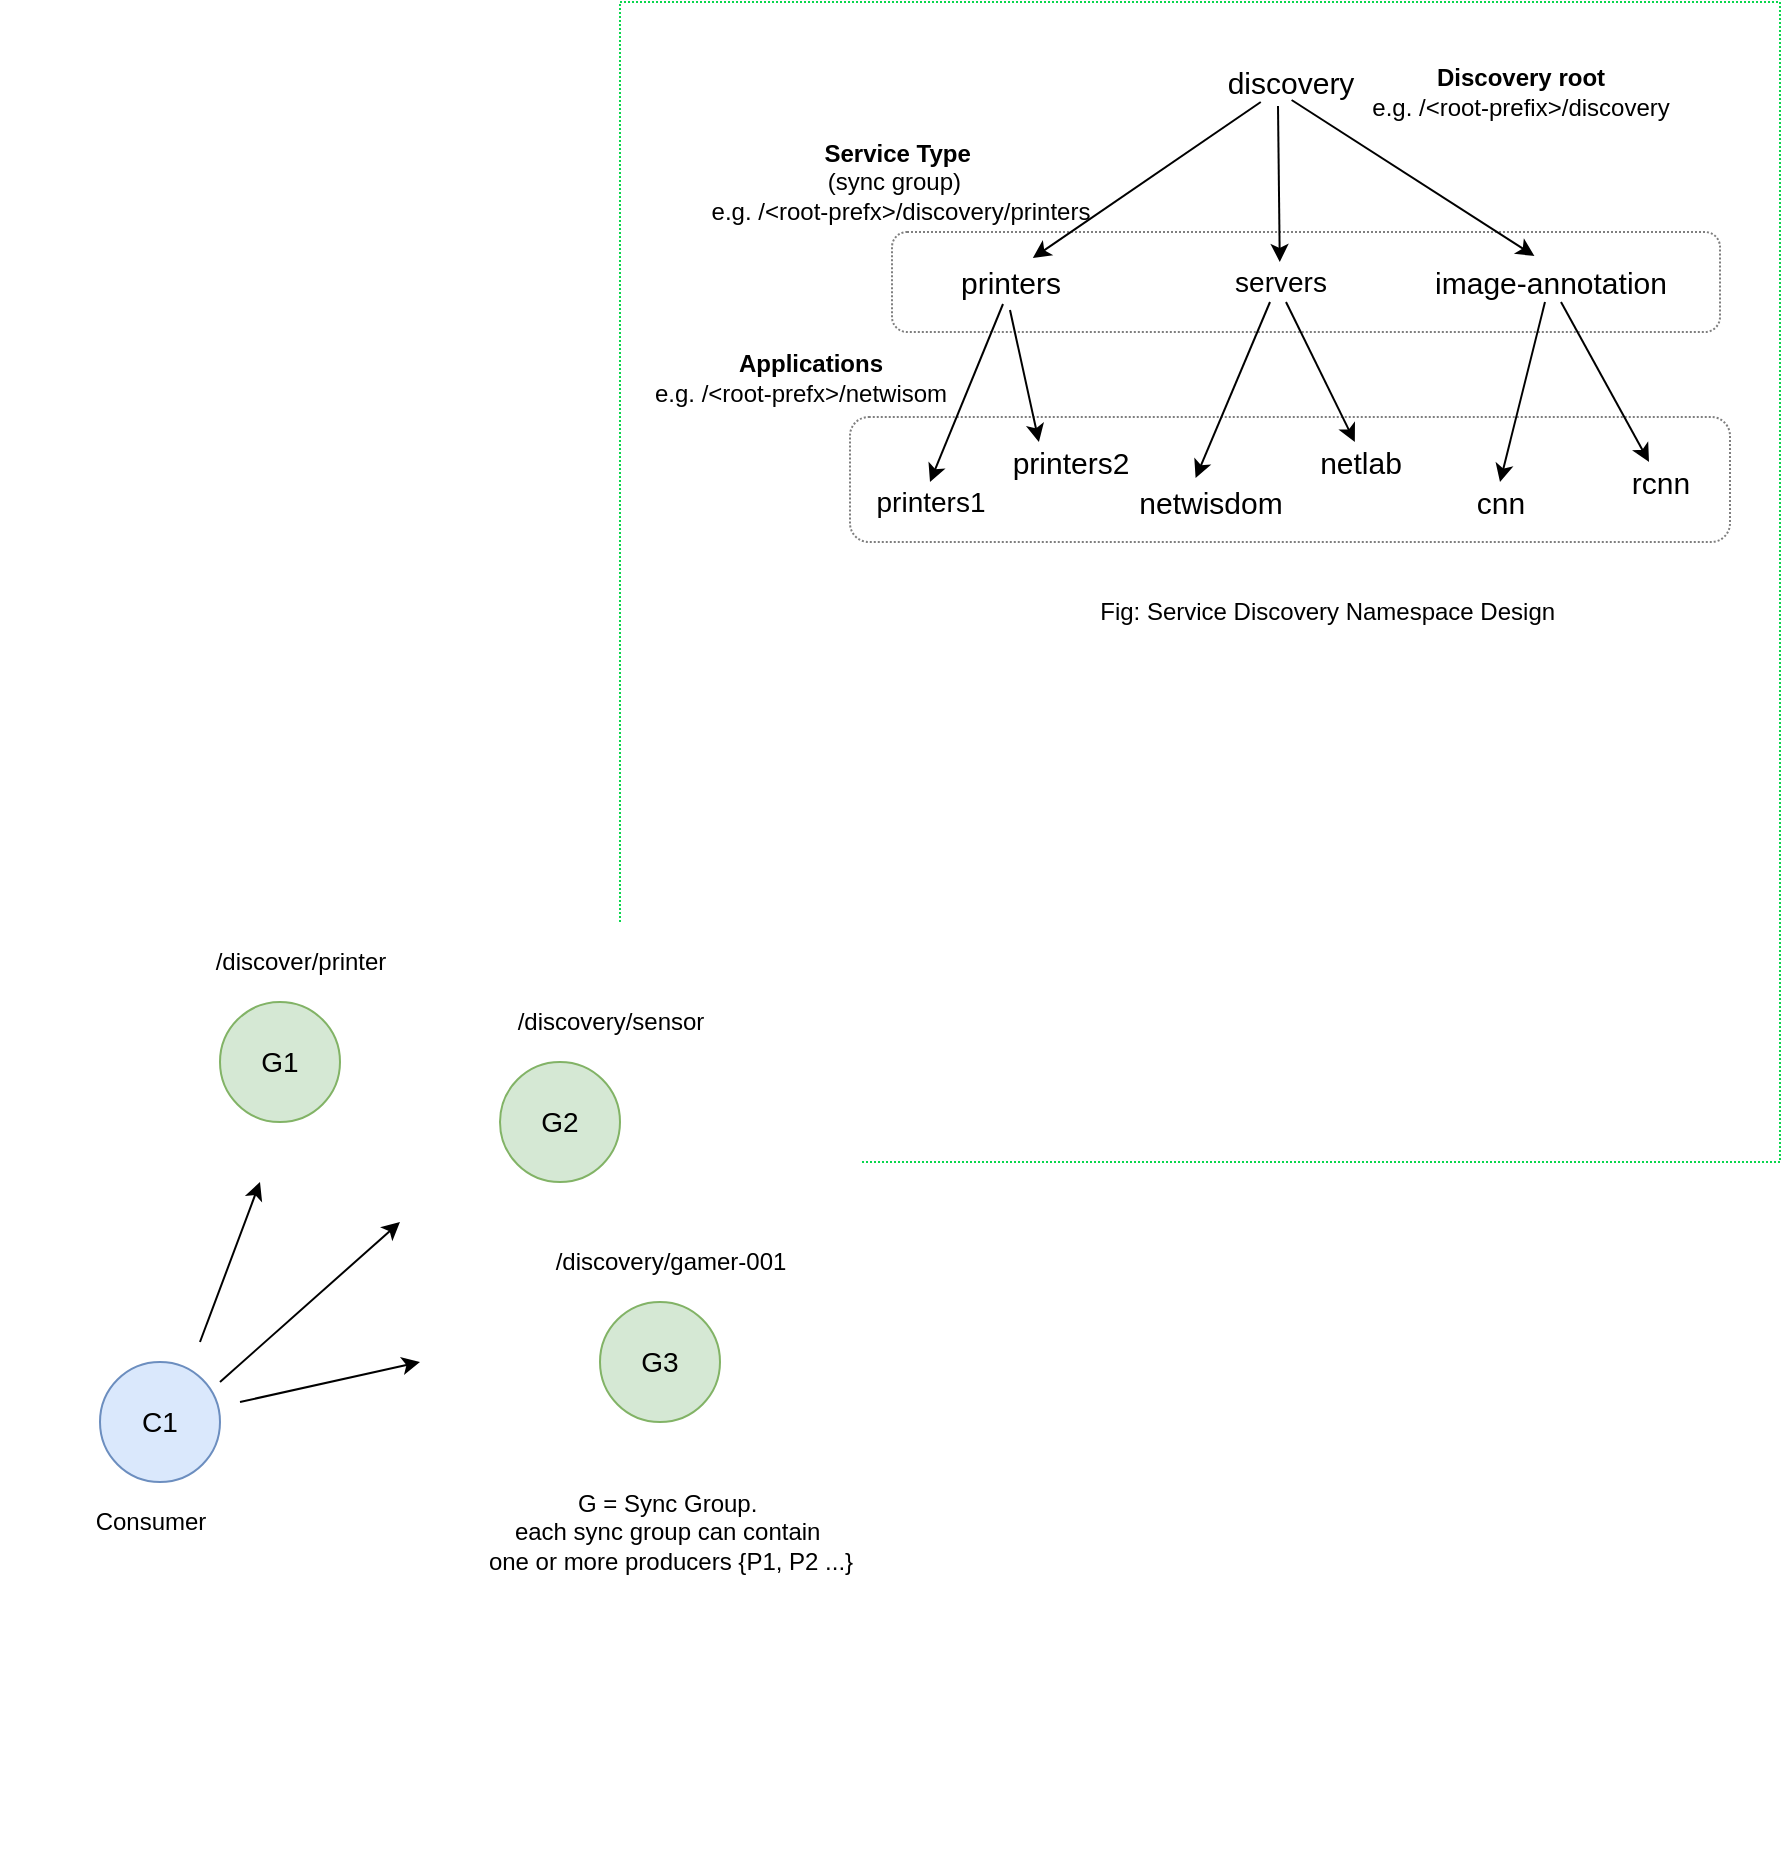 <mxfile version="13.0.2" type="github"><diagram id="_BzWF5qOBLh8jlFu-Lp9" name="Page-1"><mxGraphModel dx="1796" dy="484" grid="1" gridSize="10" guides="1" tooltips="1" connect="1" arrows="1" fold="1" page="1" pageScale="1" pageWidth="850" pageHeight="1100" math="0" shadow="0"><root><mxCell id="0"/><mxCell id="1" parent="0"/><mxCell id="2K6XNtbGmcXKF1XPqo7b-54" value="" style="whiteSpace=wrap;html=1;aspect=fixed;dashed=1;dashPattern=1 1;strokeColor=#0BD64E;strokeWidth=1;" vertex="1" parent="1"><mxGeometry x="210" y="40" width="580" height="580" as="geometry"/></mxCell><mxCell id="2K6XNtbGmcXKF1XPqo7b-51" value="&lt;b&gt;&lt;font style=&quot;font-size: 15px&quot;&gt;&amp;nbsp; &amp;nbsp; &amp;nbsp; &amp;nbsp; &amp;nbsp; &amp;nbsp; &amp;nbsp; &amp;nbsp; &amp;nbsp; &amp;nbsp; &amp;nbsp; &amp;nbsp; &amp;nbsp; &amp;nbsp;&lt;/font&gt;&lt;/b&gt;&lt;br&gt;&lt;br&gt;&amp;nbsp; &amp;nbsp; &amp;nbsp; &amp;nbsp; &amp;nbsp; &amp;nbsp; &amp;nbsp; &amp;nbsp; &amp;nbsp; &amp;nbsp; &amp;nbsp; &amp;nbsp; &amp;nbsp; &amp;nbsp; &amp;nbsp; &amp;nbsp; &amp;nbsp; &amp;nbsp; &amp;nbsp; &amp;nbsp; &amp;nbsp; &amp;nbsp; &amp;nbsp; &amp;nbsp; &amp;nbsp; &amp;nbsp; &amp;nbsp; &amp;nbsp; &amp;nbsp; &amp;nbsp; &amp;nbsp; &amp;nbsp; &amp;nbsp; &amp;nbsp; &amp;nbsp; &amp;nbsp; &amp;nbsp; &amp;nbsp; &amp;nbsp; &amp;nbsp; &amp;nbsp; &amp;nbsp; &amp;nbsp; &amp;nbsp; &amp;nbsp; &amp;nbsp; &amp;nbsp; &amp;nbsp; &amp;nbsp; &amp;nbsp; &amp;nbsp; &amp;nbsp; &amp;nbsp; &amp;nbsp; &amp;nbsp; &amp;nbsp; &amp;nbsp; &amp;nbsp; &amp;nbsp; &amp;nbsp; &amp;nbsp; &amp;nbsp; &amp;nbsp; &amp;nbsp; &amp;nbsp; &amp;nbsp; &amp;nbsp; &amp;nbsp;&amp;nbsp;" style="rounded=1;whiteSpace=wrap;html=1;strokeWidth=1;opacity=50;dashed=1;dashPattern=1 1;" vertex="1" parent="1"><mxGeometry x="325" y="247.5" width="440" height="62.5" as="geometry"/></mxCell><mxCell id="2K6XNtbGmcXKF1XPqo7b-43" value="&lt;b&gt;&lt;font style=&quot;font-size: 15px&quot;&gt;&amp;nbsp; &amp;nbsp; &amp;nbsp; &amp;nbsp; &amp;nbsp; &amp;nbsp; &amp;nbsp; &amp;nbsp; &amp;nbsp; &amp;nbsp; &amp;nbsp; &amp;nbsp; &amp;nbsp; &amp;nbsp;&lt;/font&gt;&lt;/b&gt;&lt;br&gt;&lt;br&gt;&amp;nbsp; &amp;nbsp; &amp;nbsp; &amp;nbsp; &amp;nbsp; &amp;nbsp; &amp;nbsp; &amp;nbsp; &amp;nbsp; &amp;nbsp; &amp;nbsp; &amp;nbsp; &amp;nbsp; &amp;nbsp; &amp;nbsp; &amp;nbsp; &amp;nbsp; &amp;nbsp; &amp;nbsp; &amp;nbsp; &amp;nbsp; &amp;nbsp; &amp;nbsp; &amp;nbsp; &amp;nbsp; &amp;nbsp; &amp;nbsp; &amp;nbsp; &amp;nbsp; &amp;nbsp; &amp;nbsp; &amp;nbsp; &amp;nbsp; &amp;nbsp; &amp;nbsp; &amp;nbsp; &amp;nbsp; &amp;nbsp; &amp;nbsp; &amp;nbsp; &amp;nbsp; &amp;nbsp; &amp;nbsp; &amp;nbsp; &amp;nbsp; &amp;nbsp; &amp;nbsp; &amp;nbsp; &amp;nbsp; &amp;nbsp; &amp;nbsp; &amp;nbsp; &amp;nbsp; &amp;nbsp; &amp;nbsp; &amp;nbsp; &amp;nbsp; &amp;nbsp; &amp;nbsp; &amp;nbsp; &amp;nbsp; &amp;nbsp; &amp;nbsp; &amp;nbsp; &amp;nbsp; &amp;nbsp; &amp;nbsp; &amp;nbsp; &amp;nbsp; &amp;nbsp;" style="rounded=1;whiteSpace=wrap;html=1;strokeWidth=1;opacity=50;dashed=1;dashPattern=1 1;" vertex="1" parent="1"><mxGeometry x="346" y="155" width="414" height="50" as="geometry"/></mxCell><mxCell id="2K6XNtbGmcXKF1XPqo7b-20" value="" style="group" vertex="1" connectable="0" parent="1"><mxGeometry x="-60" y="510" width="395" height="460" as="geometry"/></mxCell><mxCell id="2K6XNtbGmcXKF1XPqo7b-21" value="" style="group" vertex="1" connectable="0" parent="2K6XNtbGmcXKF1XPqo7b-20"><mxGeometry x="-40" y="-10" width="430" height="360" as="geometry"/></mxCell><mxCell id="2K6XNtbGmcXKF1XPqo7b-19" value="" style="rounded=0;whiteSpace=wrap;html=1;strokeWidth=1;strokeColor=none;" vertex="1" parent="2K6XNtbGmcXKF1XPqo7b-21"><mxGeometry width="430" height="360" as="geometry"/></mxCell><mxCell id="2K6XNtbGmcXKF1XPqo7b-1" value="&lt;font style=&quot;font-size: 14px&quot;&gt;G1&lt;/font&gt;" style="ellipse;whiteSpace=wrap;html=1;aspect=fixed;fillColor=#d5e8d4;strokeColor=#82b366;" vertex="1" parent="2K6XNtbGmcXKF1XPqo7b-20"><mxGeometry x="70" y="30" width="60" height="60" as="geometry"/></mxCell><mxCell id="2K6XNtbGmcXKF1XPqo7b-2" value="&lt;span style=&quot;font-size: 14px&quot;&gt;G3&lt;/span&gt;" style="ellipse;whiteSpace=wrap;html=1;aspect=fixed;fillColor=#d5e8d4;strokeColor=#82b366;" vertex="1" parent="2K6XNtbGmcXKF1XPqo7b-20"><mxGeometry x="260" y="180" width="60" height="60" as="geometry"/></mxCell><mxCell id="2K6XNtbGmcXKF1XPqo7b-4" value="&lt;span style=&quot;font-size: 14px&quot;&gt;G2&lt;/span&gt;" style="ellipse;whiteSpace=wrap;html=1;aspect=fixed;fillColor=#d5e8d4;strokeColor=#82b366;" vertex="1" parent="2K6XNtbGmcXKF1XPqo7b-20"><mxGeometry x="210" y="60" width="60" height="60" as="geometry"/></mxCell><mxCell id="2K6XNtbGmcXKF1XPqo7b-5" value="/discover/printer" style="text;html=1;align=center;verticalAlign=middle;resizable=0;points=[];autosize=1;" vertex="1" parent="2K6XNtbGmcXKF1XPqo7b-20"><mxGeometry x="60" width="100" height="20" as="geometry"/></mxCell><mxCell id="2K6XNtbGmcXKF1XPqo7b-6" value="/discovery/sensor" style="text;html=1;align=center;verticalAlign=middle;resizable=0;points=[];autosize=1;" vertex="1" parent="2K6XNtbGmcXKF1XPqo7b-20"><mxGeometry x="210" y="30" width="110" height="20" as="geometry"/></mxCell><mxCell id="2K6XNtbGmcXKF1XPqo7b-7" value="/discovery/gamer-001" style="text;html=1;align=center;verticalAlign=middle;resizable=0;points=[];autosize=1;" vertex="1" parent="2K6XNtbGmcXKF1XPqo7b-20"><mxGeometry x="230" y="150" width="130" height="20" as="geometry"/></mxCell><mxCell id="2K6XNtbGmcXKF1XPqo7b-10" value="&lt;span style=&quot;font-size: 14px&quot;&gt;C1&lt;/span&gt;" style="ellipse;whiteSpace=wrap;html=1;aspect=fixed;fillColor=#dae8fc;strokeColor=#6c8ebf;" vertex="1" parent="2K6XNtbGmcXKF1XPqo7b-20"><mxGeometry x="10" y="210" width="60" height="60" as="geometry"/></mxCell><mxCell id="2K6XNtbGmcXKF1XPqo7b-11" value="G = Sync Group.&amp;nbsp;&lt;br&gt;each sync group can contain&amp;nbsp;&lt;br&gt;one or more producers {P1, P2 ...}" style="text;html=1;align=center;verticalAlign=middle;resizable=0;points=[];autosize=1;" vertex="1" parent="2K6XNtbGmcXKF1XPqo7b-20"><mxGeometry x="195" y="270" width="200" height="50" as="geometry"/></mxCell><mxCell id="2K6XNtbGmcXKF1XPqo7b-15" value="" style="endArrow=classic;html=1;" edge="1" parent="2K6XNtbGmcXKF1XPqo7b-20"><mxGeometry width="50" height="50" relative="1" as="geometry"><mxPoint x="60" y="200" as="sourcePoint"/><mxPoint x="90" y="120" as="targetPoint"/></mxGeometry></mxCell><mxCell id="2K6XNtbGmcXKF1XPqo7b-16" value="" style="endArrow=classic;html=1;" edge="1" parent="2K6XNtbGmcXKF1XPqo7b-20"><mxGeometry width="50" height="50" relative="1" as="geometry"><mxPoint x="70" y="220" as="sourcePoint"/><mxPoint x="160" y="140" as="targetPoint"/></mxGeometry></mxCell><mxCell id="2K6XNtbGmcXKF1XPqo7b-17" value="" style="endArrow=classic;html=1;" edge="1" parent="2K6XNtbGmcXKF1XPqo7b-20"><mxGeometry width="50" height="50" relative="1" as="geometry"><mxPoint x="80" y="230" as="sourcePoint"/><mxPoint x="170" y="210" as="targetPoint"/></mxGeometry></mxCell><mxCell id="2K6XNtbGmcXKF1XPqo7b-18" value="Consumer" style="text;html=1;align=center;verticalAlign=middle;resizable=0;points=[];autosize=1;" vertex="1" parent="2K6XNtbGmcXKF1XPqo7b-20"><mxGeometry y="280" width="70" height="20" as="geometry"/></mxCell><mxCell id="2K6XNtbGmcXKF1XPqo7b-23" value="&lt;font style=&quot;font-size: 15px&quot;&gt;printers&lt;/font&gt;" style="text;html=1;align=center;verticalAlign=middle;resizable=0;points=[];autosize=1;" vertex="1" parent="1"><mxGeometry x="370" y="170" width="70" height="20" as="geometry"/></mxCell><mxCell id="2K6XNtbGmcXKF1XPqo7b-24" value="&lt;font style=&quot;font-size: 14px&quot;&gt;servers&lt;/font&gt;" style="text;html=1;align=center;verticalAlign=middle;resizable=0;points=[];autosize=1;strokeWidth=4;" vertex="1" parent="1"><mxGeometry x="510" y="170" width="60" height="20" as="geometry"/></mxCell><mxCell id="2K6XNtbGmcXKF1XPqo7b-25" value="&lt;font style=&quot;font-size: 15px&quot;&gt;image-annotation&lt;/font&gt;" style="text;html=1;align=center;verticalAlign=middle;resizable=0;points=[];autosize=1;strokeWidth=4;" vertex="1" parent="1"><mxGeometry x="610" y="170" width="130" height="20" as="geometry"/></mxCell><mxCell id="2K6XNtbGmcXKF1XPqo7b-26" value="&lt;font style=&quot;font-size: 14px&quot;&gt;printers1&lt;/font&gt;" style="text;html=1;align=center;verticalAlign=middle;resizable=0;points=[];autosize=1;" vertex="1" parent="1"><mxGeometry x="330" y="280" width="70" height="20" as="geometry"/></mxCell><mxCell id="2K6XNtbGmcXKF1XPqo7b-27" value="&lt;font style=&quot;font-size: 15px&quot;&gt;printers2&lt;/font&gt;" style="text;html=1;align=center;verticalAlign=middle;resizable=0;points=[];autosize=1;" vertex="1" parent="1"><mxGeometry x="400" y="260" width="70" height="20" as="geometry"/></mxCell><mxCell id="2K6XNtbGmcXKF1XPqo7b-28" value="&lt;font style=&quot;font-size: 15px&quot;&gt;netlab&lt;/font&gt;" style="text;html=1;align=center;verticalAlign=middle;resizable=0;points=[];autosize=1;" vertex="1" parent="1"><mxGeometry x="550" y="260" width="60" height="20" as="geometry"/></mxCell><mxCell id="2K6XNtbGmcXKF1XPqo7b-29" value="&lt;font style=&quot;font-size: 15px&quot;&gt;netwisdom&lt;/font&gt;" style="text;html=1;align=center;verticalAlign=middle;resizable=0;points=[];autosize=1;strokeWidth=4;" vertex="1" parent="1"><mxGeometry x="460" y="280" width="90" height="20" as="geometry"/></mxCell><mxCell id="2K6XNtbGmcXKF1XPqo7b-30" value="&lt;font style=&quot;font-size: 15px&quot;&gt;cnn&lt;/font&gt;" style="text;html=1;align=center;verticalAlign=middle;resizable=0;points=[];autosize=1;" vertex="1" parent="1"><mxGeometry x="630" y="280" width="40" height="20" as="geometry"/></mxCell><mxCell id="2K6XNtbGmcXKF1XPqo7b-31" value="&lt;font style=&quot;font-size: 15px&quot;&gt;rcnn&lt;/font&gt;" style="text;html=1;align=center;verticalAlign=middle;resizable=0;points=[];autosize=1;" vertex="1" parent="1"><mxGeometry x="710" y="270" width="40" height="20" as="geometry"/></mxCell><mxCell id="2K6XNtbGmcXKF1XPqo7b-32" value="" style="endArrow=classic;html=1;entryX=0.5;entryY=0;entryDx=0;entryDy=0;entryPerimeter=0;exitX=0.45;exitY=1.05;exitDx=0;exitDy=0;exitPerimeter=0;" edge="1" parent="1" source="2K6XNtbGmcXKF1XPqo7b-23" target="2K6XNtbGmcXKF1XPqo7b-26"><mxGeometry width="50" height="50" relative="1" as="geometry"><mxPoint x="430" y="170" as="sourcePoint"/><mxPoint x="480" y="120" as="targetPoint"/></mxGeometry></mxCell><mxCell id="2K6XNtbGmcXKF1XPqo7b-34" value="" style="endArrow=classic;html=1;entryX=0.663;entryY=-0.1;entryDx=0;entryDy=0;entryPerimeter=0;" edge="1" parent="1" source="2K6XNtbGmcXKF1XPqo7b-22" target="2K6XNtbGmcXKF1XPqo7b-23"><mxGeometry width="50" height="50" relative="1" as="geometry"><mxPoint x="386" y="201" as="sourcePoint"/><mxPoint x="350" y="270" as="targetPoint"/></mxGeometry></mxCell><mxCell id="2K6XNtbGmcXKF1XPqo7b-35" value="" style="endArrow=classic;html=1;entryX=0.278;entryY=0;entryDx=0;entryDy=0;entryPerimeter=0;exitX=0.5;exitY=1.2;exitDx=0;exitDy=0;exitPerimeter=0;" edge="1" parent="1" source="2K6XNtbGmcXKF1XPqo7b-23" target="2K6XNtbGmcXKF1XPqo7b-27"><mxGeometry width="50" height="50" relative="1" as="geometry"><mxPoint x="370" y="190" as="sourcePoint"/><mxPoint x="350" y="270" as="targetPoint"/></mxGeometry></mxCell><mxCell id="2K6XNtbGmcXKF1XPqo7b-36" value="" style="endArrow=classic;html=1;entryX=0.42;entryY=-0.1;entryDx=0;entryDy=0;entryPerimeter=0;" edge="1" parent="1" target="2K6XNtbGmcXKF1XPqo7b-29"><mxGeometry width="50" height="50" relative="1" as="geometry"><mxPoint x="535" y="190" as="sourcePoint"/><mxPoint x="350" y="270" as="targetPoint"/></mxGeometry></mxCell><mxCell id="2K6XNtbGmcXKF1XPqo7b-37" value="" style="endArrow=classic;html=1;entryX=0.457;entryY=0;entryDx=0;entryDy=0;entryPerimeter=0;exitX=0.55;exitY=1;exitDx=0;exitDy=0;exitPerimeter=0;" edge="1" parent="1" source="2K6XNtbGmcXKF1XPqo7b-24" target="2K6XNtbGmcXKF1XPqo7b-28"><mxGeometry width="50" height="50" relative="1" as="geometry"><mxPoint x="390" y="204" as="sourcePoint"/><mxPoint x="420.02" y="240" as="targetPoint"/></mxGeometry></mxCell><mxCell id="2K6XNtbGmcXKF1XPqo7b-38" value="" style="endArrow=classic;html=1;" edge="1" parent="1" source="2K6XNtbGmcXKF1XPqo7b-25" target="2K6XNtbGmcXKF1XPqo7b-31"><mxGeometry width="50" height="50" relative="1" as="geometry"><mxPoint x="554" y="200" as="sourcePoint"/><mxPoint x="611.99" y="260" as="targetPoint"/></mxGeometry></mxCell><mxCell id="2K6XNtbGmcXKF1XPqo7b-39" value="" style="endArrow=classic;html=1;entryX=0.5;entryY=0;entryDx=0;entryDy=0;entryPerimeter=0;" edge="1" parent="1" source="2K6XNtbGmcXKF1XPqo7b-25" target="2K6XNtbGmcXKF1XPqo7b-30"><mxGeometry width="50" height="50" relative="1" as="geometry"><mxPoint x="545" y="200" as="sourcePoint"/><mxPoint x="512" y="298" as="targetPoint"/></mxGeometry></mxCell><mxCell id="2K6XNtbGmcXKF1XPqo7b-40" value="" style="endArrow=classic;html=1;entryX=0.44;entryY=-0.15;entryDx=0;entryDy=0;entryPerimeter=0;exitX=0.51;exitY=0.95;exitDx=0;exitDy=0;exitPerimeter=0;" edge="1" parent="1" source="2K6XNtbGmcXKF1XPqo7b-22" target="2K6XNtbGmcXKF1XPqo7b-25"><mxGeometry width="50" height="50" relative="1" as="geometry"><mxPoint x="539.351" y="50" as="sourcePoint"/><mxPoint x="403.04" y="178" as="targetPoint"/></mxGeometry></mxCell><mxCell id="2K6XNtbGmcXKF1XPqo7b-41" value="" style="endArrow=classic;html=1;exitX=0.425;exitY=1.1;exitDx=0;exitDy=0;exitPerimeter=0;" edge="1" parent="1" source="2K6XNtbGmcXKF1XPqo7b-22" target="2K6XNtbGmcXKF1XPqo7b-24"><mxGeometry width="50" height="50" relative="1" as="geometry"><mxPoint x="539" y="40" as="sourcePoint"/><mxPoint x="403.04" y="178" as="targetPoint"/></mxGeometry></mxCell><mxCell id="2K6XNtbGmcXKF1XPqo7b-42" value="&lt;b&gt;Discovery root&lt;/b&gt;&lt;br&gt;e.g. /&amp;lt;root-prefix&amp;gt;/discovery" style="text;html=1;align=center;verticalAlign=middle;resizable=0;points=[];autosize=1;" vertex="1" parent="1"><mxGeometry x="580" y="70" width="160" height="30" as="geometry"/></mxCell><mxCell id="2K6XNtbGmcXKF1XPqo7b-22" value="&lt;font style=&quot;font-size: 15px&quot;&gt;discovery&lt;/font&gt;" style="text;html=1;align=center;verticalAlign=middle;resizable=0;points=[];autosize=1;strokeWidth=4;" vertex="1" parent="1"><mxGeometry x="505" y="70" width="80" height="20" as="geometry"/></mxCell><mxCell id="2K6XNtbGmcXKF1XPqo7b-48" value="&lt;span style=&quot;font-size: 13px&quot;&gt;&lt;font style=&quot;font-size: 13px&quot;&gt;&lt;br&gt;&lt;/font&gt;&lt;/span&gt;" style="text;html=1;align=center;verticalAlign=middle;resizable=0;points=[];autosize=1;" vertex="1" parent="1"><mxGeometry x="240" y="170" width="20" height="20" as="geometry"/></mxCell><mxCell id="2K6XNtbGmcXKF1XPqo7b-49" value="&lt;font style=&quot;font-size: 12px&quot;&gt;&lt;b&gt;Service Type&amp;nbsp;&lt;/b&gt;&lt;br&gt;(sync group)&amp;nbsp;&amp;nbsp;&lt;br&gt;e.g. /&amp;lt;root-prefx&amp;gt;/discovery/printers&lt;/font&gt;" style="text;html=1;align=center;verticalAlign=middle;resizable=0;points=[];autosize=1;" vertex="1" parent="1"><mxGeometry x="250" y="105" width="200" height="50" as="geometry"/></mxCell><mxCell id="2K6XNtbGmcXKF1XPqo7b-52" value="&amp;nbsp; &amp;nbsp;&lt;b&gt;Applications&lt;/b&gt;&lt;br&gt;e.g. /&amp;lt;root-prefx&amp;gt;/netwisom" style="text;html=1;align=center;verticalAlign=middle;resizable=0;points=[];autosize=1;" vertex="1" parent="1"><mxGeometry x="220" y="213" width="160" height="30" as="geometry"/></mxCell><mxCell id="2K6XNtbGmcXKF1XPqo7b-53" value="Fig: Service Discovery Namespace Design&amp;nbsp;" style="text;html=1;align=center;verticalAlign=middle;resizable=0;points=[];autosize=1;" vertex="1" parent="1"><mxGeometry x="440" y="335" width="250" height="20" as="geometry"/></mxCell></root></mxGraphModel></diagram></mxfile>